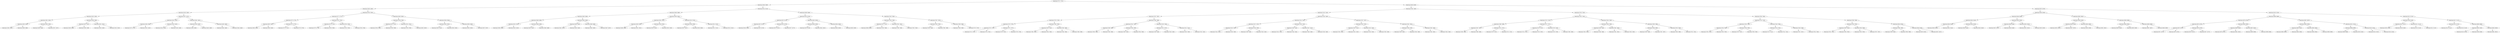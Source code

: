 digraph G{
1394360120 [label="Node{data=[7371, 7371]}"]
1394360120 -> 1389442280
1389442280 [label="Node{data=[5008, 5008]}"]
1389442280 -> 453004320
453004320 [label="Node{data=[2465, 2465]}"]
453004320 -> 35595782
35595782 [label="Node{data=[2336, 2336]}"]
35595782 -> 810036354
810036354 [label="Node{data=[2295, 2295]}"]
810036354 -> 1810180119
1810180119 [label="Node{data=[1891, 1891]}"]
1810180119 -> 1922897927
1922897927 [label="Node{data=[1859, 1859]}"]
1922897927 -> 164183876
164183876 [label="Node{data=[1830, 1830]}"]
1922897927 -> 2022981315
2022981315 [label="Node{data=[1866, 1866]}"]
1810180119 -> 989008982
989008982 [label="Node{data=[1893, 1893]}"]
989008982 -> 548695599
548695599 [label="Node{data=[1892, 1892]}"]
989008982 -> 1615283810
1615283810 [label="Node{data=[2027, 2027]}"]
810036354 -> 964435599
964435599 [label="Node{data=[2299, 2299]}"]
964435599 -> 462421074
462421074 [label="Node{data=[2297, 2297]}"]
462421074 -> 415837210
415837210 [label="Node{data=[2296, 2296]}"]
462421074 -> 1114053943
1114053943 [label="Node{data=[2298, 2298]}"]
964435599 -> 464976786
464976786 [label="Node{data=[2301, 2301]}"]
464976786 -> 2143287770
2143287770 [label="Node{data=[2300, 2300]}"]
464976786 -> 784835531
784835531 [label="Node{data=[2302, 2302]}"]
35595782 -> 1412668801
1412668801 [label="Node{data=[2457, 2457]}"]
1412668801 -> 2029356798
2029356798 [label="Node{data=[2453, 2453]}"]
2029356798 -> 2013581587
2013581587 [label="Node{data=[2384, 2384]}"]
2013581587 -> 1800334371
1800334371 [label="Node{data=[2375, 2375]}"]
2013581587 -> 601467742
601467742 [label="Node{data=[2452, 2452]}"]
2029356798 -> 2010061741
2010061741 [label="Node{data=[2455, 2455]}"]
2010061741 -> 698204174
698204174 [label="Node{data=[2454, 2454]}"]
2010061741 -> 900603626
900603626 [label="Node{data=[2456, 2456]}"]
1412668801 -> 1539555418
1539555418 [label="Node{data=[2461, 2461]}"]
1539555418 -> 1415494396
1415494396 [label="Node{data=[2459, 2459]}"]
1415494396 -> 319069641
319069641 [label="Node{data=[2458, 2458]}"]
1415494396 -> 1444452365
1444452365 [label="Node{data=[2460, 2460]}"]
1539555418 -> 320623492
320623492 [label="Node{data=[2463, 2463]}"]
320623492 -> 842302017
842302017 [label="Node{data=[2462, 2462]}"]
320623492 -> 90811163
90811163 [label="Node{data=[2464, 2464]}"]
453004320 -> 396591947
396591947 [label="Node{data=[3785, 3785]}"]
396591947 -> 1725067848
1725067848 [label="Node{data=[3777, 3777]}"]
1725067848 -> 1893909081
1893909081 [label="Node{data=[3773, 3773]}"]
1893909081 -> 949722669
949722669 [label="Node{data=[3607, 3607]}"]
949722669 -> 858385326
858385326 [label="Node{data=[2683, 2683]}"]
949722669 -> 1176276913
1176276913 [label="Node{data=[3620, 3620]}"]
1893909081 -> 537554209
537554209 [label="Node{data=[3775, 3775]}"]
537554209 -> 1141175803
1141175803 [label="Node{data=[3774, 3774]}"]
537554209 -> 948703822
948703822 [label="Node{data=[3776, 3776]}"]
1725067848 -> 449799145
449799145 [label="Node{data=[3781, 3781]}"]
449799145 -> 1776252660
1776252660 [label="Node{data=[3779, 3779]}"]
1776252660 -> 169340185
169340185 [label="Node{data=[3778, 3778]}"]
1776252660 -> 1389461623
1389461623 [label="Node{data=[3780, 3780]}"]
449799145 -> 870347247
870347247 [label="Node{data=[3783, 3783]}"]
870347247 -> 563796401
563796401 [label="Node{data=[3782, 3782]}"]
870347247 -> 349214654
349214654 [label="Node{data=[3784, 3784]}"]
396591947 -> 1255960427
1255960427 [label="Node{data=[5000, 5000]}"]
1255960427 -> 2047017174
2047017174 [label="Node{data=[3789, 3789]}"]
2047017174 -> 220404086
220404086 [label="Node{data=[3787, 3787]}"]
220404086 -> 492700171
492700171 [label="Node{data=[3786, 3786]}"]
220404086 -> 877691388
877691388 [label="Node{data=[3788, 3788]}"]
2047017174 -> 1454846480
1454846480 [label="Node{data=[3791, 3791]}"]
1454846480 -> 1137338649
1137338649 [label="Node{data=[3790, 3790]}"]
1454846480 -> 787051825
787051825 [label="Node{data=[4925, 4925]}"]
1255960427 -> 503729777
503729777 [label="Node{data=[5004, 5004]}"]
503729777 -> 1900988435
1900988435 [label="Node{data=[5002, 5002]}"]
1900988435 -> 1641870722
1641870722 [label="Node{data=[5001, 5001]}"]
1900988435 -> 83448949
83448949 [label="Node{data=[5003, 5003]}"]
503729777 -> 673249117
673249117 [label="Node{data=[5006, 5006]}"]
673249117 -> 799648794
799648794 [label="Node{data=[5005, 5005]}"]
673249117 -> 702491784
702491784 [label="Node{data=[5007, 5007]}"]
1389442280 -> 1741397818
1741397818 [label="Node{data=[5514, 5514]}"]
1741397818 -> 1216218753
1216218753 [label="Node{data=[5498, 5498]}"]
1216218753 -> 710257384
710257384 [label="Node{data=[5490, 5490]}"]
710257384 -> 2059302982
2059302982 [label="Node{data=[5486, 5486]}"]
2059302982 -> 1094126180
1094126180 [label="Node{data=[5010, 5010]}"]
1094126180 -> 2034587341
2034587341 [label="Node{data=[5009, 5009]}"]
1094126180 -> 2126553575
2126553575 [label="Node{data=[5423, 5423]}"]
2059302982 -> 2000001585
2000001585 [label="Node{data=[5488, 5488]}"]
2000001585 -> 237554329
237554329 [label="Node{data=[5487, 5487]}"]
2000001585 -> 1560811183
1560811183 [label="Node{data=[5489, 5489]}"]
710257384 -> 649874288
649874288 [label="Node{data=[5494, 5494]}"]
649874288 -> 2097396100
2097396100 [label="Node{data=[5492, 5492]}"]
2097396100 -> 901236927
901236927 [label="Node{data=[5491, 5491]}"]
2097396100 -> 672599496
672599496 [label="Node{data=[5493, 5493]}"]
649874288 -> 1815360625
1815360625 [label="Node{data=[5496, 5496]}"]
1815360625 -> 211513322
211513322 [label="Node{data=[5495, 5495]}"]
1815360625 -> 123907318
123907318 [label="Node{data=[5497, 5497]}"]
1216218753 -> 386635935
386635935 [label="Node{data=[5506, 5506]}"]
386635935 -> 1515303347
1515303347 [label="Node{data=[5502, 5502]}"]
1515303347 -> 224555308
224555308 [label="Node{data=[5500, 5500]}"]
224555308 -> 527788394
527788394 [label="Node{data=[5499, 5499]}"]
224555308 -> 1425130875
1425130875 [label="Node{data=[5501, 5501]}"]
1515303347 -> 58342015
58342015 [label="Node{data=[5504, 5504]}"]
58342015 -> 495960109
495960109 [label="Node{data=[5503, 5503]}"]
58342015 -> 688243919
688243919 [label="Node{data=[5505, 5505]}"]
386635935 -> 1929713289
1929713289 [label="Node{data=[5510, 5510]}"]
1929713289 -> 561935188
561935188 [label="Node{data=[5508, 5508]}"]
561935188 -> 1116946942
1116946942 [label="Node{data=[5507, 5507]}"]
561935188 -> 1161283295
1161283295 [label="Node{data=[5509, 5509]}"]
1929713289 -> 517808558
517808558 [label="Node{data=[5512, 5512]}"]
517808558 -> 1282086386
1282086386 [label="Node{data=[5511, 5511]}"]
517808558 -> 347025712
347025712 [label="Node{data=[5513, 5513]}"]
1741397818 -> 1867844676
1867844676 [label="Node{data=[6286, 6286]}"]
1867844676 -> 410161233
410161233 [label="Node{data=[6278, 6278]}"]
410161233 -> 211997224
211997224 [label="Node{data=[6274, 6274]}"]
211997224 -> 1642677309
1642677309 [label="Node{data=[6272, 6272]}"]
1642677309 -> 647582568
647582568 [label="Node{data=[5546, 5546]}"]
1642677309 -> 719699954
719699954 [label="Node{data=[6273, 6273]}"]
211997224 -> 818678548
818678548 [label="Node{data=[6276, 6276]}"]
818678548 -> 456096156
456096156 [label="Node{data=[6275, 6275]}"]
818678548 -> 2009168770
2009168770 [label="Node{data=[6277, 6277]}"]
410161233 -> 1885094055
1885094055 [label="Node{data=[6282, 6282]}"]
1885094055 -> 538468627
538468627 [label="Node{data=[6280, 6280]}"]
538468627 -> 1075519253
1075519253 [label="Node{data=[6279, 6279]}"]
538468627 -> 1014657535
1014657535 [label="Node{data=[6281, 6281]}"]
1885094055 -> 774981551
774981551 [label="Node{data=[6284, 6284]}"]
774981551 -> 1304607619
1304607619 [label="Node{data=[6283, 6283]}"]
774981551 -> 1429857945
1429857945 [label="Node{data=[6285, 6285]}"]
1867844676 -> 983797832
983797832 [label="Node{data=[7363, 7363]}"]
983797832 -> 512468108
512468108 [label="Node{data=[7359, 7359]}"]
512468108 -> 1187846781
1187846781 [label="Node{data=[7357, 7357]}"]
1187846781 -> 1549414675
1549414675 [label="Node{data=[6298, 6298]}"]
1187846781 -> 2052971264
2052971264 [label="Node{data=[7358, 7358]}"]
512468108 -> 967945987
967945987 [label="Node{data=[7361, 7361]}"]
967945987 -> 394351802
394351802 [label="Node{data=[7360, 7360]}"]
967945987 -> 442383856
442383856 [label="Node{data=[7362, 7362]}"]
983797832 -> 248475744
248475744 [label="Node{data=[7367, 7367]}"]
248475744 -> 976363277
976363277 [label="Node{data=[7365, 7365]}"]
976363277 -> 663464053
663464053 [label="Node{data=[7364, 7364]}"]
976363277 -> 1280417993
1280417993 [label="Node{data=[7366, 7366]}"]
248475744 -> 971543891
971543891 [label="Node{data=[7369, 7369]}"]
971543891 -> 319307540
319307540 [label="Node{data=[7368, 7368]}"]
971543891 -> 1773856000
1773856000 [label="Node{data=[7370, 7370]}"]
1394360120 -> 673990422
673990422 [label="Node{data=[8338, 8338]}"]
673990422 -> 1435700557
1435700557 [label="Node{data=[7465, 7465]}"]
1435700557 -> 129071220
129071220 [label="Node{data=[7433, 7433]}"]
129071220 -> 958205799
958205799 [label="Node{data=[7387, 7387]}"]
958205799 -> 1933831077
1933831077 [label="Node{data=[7379, 7379]}"]
1933831077 -> 1056405989
1056405989 [label="Node{data=[7375, 7375]}"]
1056405989 -> 839505047
839505047 [label="Node{data=[7373, 7373]}"]
839505047 -> 1673433990
1673433990 [label="Node{data=[7372, 7372]}"]
839505047 -> 265044631
265044631 [label="Node{data=[7374, 7374]}"]
1056405989 -> 175188698
175188698 [label="Node{data=[7377, 7377]}"]
175188698 -> 1981872751
1981872751 [label="Node{data=[7376, 7376]}"]
175188698 -> 1637184910
1637184910 [label="Node{data=[7378, 7378]}"]
1933831077 -> 203443153
203443153 [label="Node{data=[7383, 7383]}"]
203443153 -> 251955061
251955061 [label="Node{data=[7381, 7381]}"]
251955061 -> 2122770296
2122770296 [label="Node{data=[7380, 7380]}"]
251955061 -> 888521763
888521763 [label="Node{data=[7382, 7382]}"]
203443153 -> 973434799
973434799 [label="Node{data=[7385, 7385]}"]
973434799 -> 294746293
294746293 [label="Node{data=[7384, 7384]}"]
973434799 -> 1491464408
1491464408 [label="Node{data=[7386, 7386]}"]
958205799 -> 1110176571
1110176571 [label="Node{data=[7399, 7399]}"]
1110176571 -> 1396872390
1396872390 [label="Node{data=[7391, 7391]}"]
1396872390 -> 1225530059
1225530059 [label="Node{data=[7389, 7389]}"]
1225530059 -> 1041776642
1041776642 [label="Node{data=[7388, 7388]}"]
1225530059 -> 599252689
599252689 [label="Node{data=[7390, 7390]}"]
1396872390 -> 1679071941
1679071941 [label="Node{data=[7393, 7393]}"]
1679071941 -> 1306988238
1306988238 [label="Node{data=[7392, 7392]}"]
1679071941 -> 822300448
822300448 [label="Node{data=[7394, 7394]}"]
1110176571 -> 752832135
752832135 [label="Node{data=[7429, 7429]}"]
752832135 -> 1826437995
1826437995 [label="Node{data=[7427, 7427]}"]
1826437995 -> 423217472
423217472 [label="Node{data=[7426, 7426]}"]
1826437995 -> 854126344
854126344 [label="Node{data=[7428, 7428]}"]
752832135 -> 1687499940
1687499940 [label="Node{data=[7431, 7431]}"]
1687499940 -> 1637240126
1637240126 [label="Node{data=[7430, 7430]}"]
1687499940 -> 917695365
917695365 [label="Node{data=[7432, 7432]}"]
129071220 -> 1129825012
1129825012 [label="Node{data=[7449, 7449]}"]
1129825012 -> 237698606
237698606 [label="Node{data=[7441, 7441]}"]
237698606 -> 1569107304
1569107304 [label="Node{data=[7437, 7437]}"]
1569107304 -> 2085198750
2085198750 [label="Node{data=[7435, 7435]}"]
2085198750 -> 24422017
24422017 [label="Node{data=[7434, 7434]}"]
2085198750 -> 1484186383
1484186383 [label="Node{data=[7436, 7436]}"]
1569107304 -> 812902532
812902532 [label="Node{data=[7439, 7439]}"]
812902532 -> 5636223
5636223 [label="Node{data=[7438, 7438]}"]
812902532 -> 607317594
607317594 [label="Node{data=[7440, 7440]}"]
237698606 -> 1270030152
1270030152 [label="Node{data=[7445, 7445]}"]
1270030152 -> 1688992114
1688992114 [label="Node{data=[7443, 7443]}"]
1688992114 -> 1414416480
1414416480 [label="Node{data=[7442, 7442]}"]
1688992114 -> 1740455053
1740455053 [label="Node{data=[7444, 7444]}"]
1270030152 -> 883373677
883373677 [label="Node{data=[7447, 7447]}"]
883373677 -> 259795426
259795426 [label="Node{data=[7446, 7446]}"]
883373677 -> 693595429
693595429 [label="Node{data=[7448, 7448]}"]
1129825012 -> 654337494
654337494 [label="Node{data=[7457, 7457]}"]
654337494 -> 714681093
714681093 [label="Node{data=[7453, 7453]}"]
714681093 -> 1145320589
1145320589 [label="Node{data=[7451, 7451]}"]
1145320589 -> 1458063205
1458063205 [label="Node{data=[7450, 7450]}"]
1145320589 -> 1927456443
1927456443 [label="Node{data=[7452, 7452]}"]
714681093 -> 289438433
289438433 [label="Node{data=[7455, 7455]}"]
289438433 -> 1959121944
1959121944 [label="Node{data=[7454, 7454]}"]
289438433 -> 1619162762
1619162762 [label="Node{data=[7456, 7456]}"]
654337494 -> 129160031
129160031 [label="Node{data=[7461, 7461]}"]
129160031 -> 364324410
364324410 [label="Node{data=[7459, 7459]}"]
364324410 -> 1325946240
1325946240 [label="Node{data=[7458, 7458]}"]
364324410 -> 1011702989
1011702989 [label="Node{data=[7460, 7460]}"]
129160031 -> 762595376
762595376 [label="Node{data=[7463, 7463]}"]
762595376 -> 22949202
22949202 [label="Node{data=[7462, 7462]}"]
762595376 -> 209181868
209181868 [label="Node{data=[7464, 7464]}"]
1435700557 -> 1510626011
1510626011 [label="Node{data=[7502, 7502]}"]
1510626011 -> 1429251170
1429251170 [label="Node{data=[7481, 7481]}"]
1429251170 -> 636757803
636757803 [label="Node{data=[7473, 7473]}"]
636757803 -> 391388549
391388549 [label="Node{data=[7469, 7469]}"]
391388549 -> 532683070
532683070 [label="Node{data=[7467, 7467]}"]
532683070 -> 1325640976
1325640976 [label="Node{data=[7466, 7466]}"]
532683070 -> 1271535268
1271535268 [label="Node{data=[7468, 7468]}"]
391388549 -> 2084934253
2084934253 [label="Node{data=[7471, 7471]}"]
2084934253 -> 1674804530
1674804530 [label="Node{data=[7470, 7470]}"]
2084934253 -> 837429109
837429109 [label="Node{data=[7472, 7472]}"]
636757803 -> 713980122
713980122 [label="Node{data=[7477, 7477]}"]
713980122 -> 2047361308
2047361308 [label="Node{data=[7475, 7475]}"]
2047361308 -> 38439298
38439298 [label="Node{data=[7474, 7474]}"]
2047361308 -> 1652279089
1652279089 [label="Node{data=[7476, 7476]}"]
713980122 -> 1005202188
1005202188 [label="Node{data=[7479, 7479]}"]
1005202188 -> 55745996
55745996 [label="Node{data=[7478, 7478]}"]
1005202188 -> 1434583741
1434583741 [label="Node{data=[7480, 7480]}"]
1429251170 -> 1769739635
1769739635 [label="Node{data=[7494, 7494]}"]
1769739635 -> 52748571
52748571 [label="Node{data=[7490, 7490]}"]
52748571 -> 336572494
336572494 [label="Node{data=[7483, 7483]}"]
336572494 -> 1365102488
1365102488 [label="Node{data=[7482, 7482]}"]
336572494 -> 1476628301
1476628301 [label="Node{data=[7484, 7484]}"]
52748571 -> 2089521519
2089521519 [label="Node{data=[7492, 7492]}"]
2089521519 -> 359646064
359646064 [label="Node{data=[7491, 7491]}"]
2089521519 -> 712113994
712113994 [label="Node{data=[7493, 7493]}"]
1769739635 -> 1850504366
1850504366 [label="Node{data=[7498, 7498]}"]
1850504366 -> 1324122337
1324122337 [label="Node{data=[7496, 7496]}"]
1324122337 -> 628342287
628342287 [label="Node{data=[7495, 7495]}"]
1324122337 -> 14519876
14519876 [label="Node{data=[7497, 7497]}"]
1850504366 -> 230257653
230257653 [label="Node{data=[7500, 7500]}"]
230257653 -> 662180139
662180139 [label="Node{data=[7499, 7499]}"]
230257653 -> 532893709
532893709 [label="Node{data=[7501, 7501]}"]
1510626011 -> 1929400863
1929400863 [label="Node{data=[7604, 7604]}"]
1929400863 -> 903913809
903913809 [label="Node{data=[7510, 7510]}"]
903913809 -> 1391857551
1391857551 [label="Node{data=[7506, 7506]}"]
1391857551 -> 1471184612
1471184612 [label="Node{data=[7504, 7504]}"]
1471184612 -> 642862759
642862759 [label="Node{data=[7503, 7503]}"]
1471184612 -> 369854741
369854741 [label="Node{data=[7505, 7505]}"]
1391857551 -> 1952671276
1952671276 [label="Node{data=[7508, 7508]}"]
1952671276 -> 552628506
552628506 [label="Node{data=[7507, 7507]}"]
1952671276 -> 209205205
209205205 [label="Node{data=[7509, 7509]}"]
903913809 -> 1190220910
1190220910 [label="Node{data=[7546, 7546]}"]
1190220910 -> 701241498
701241498 [label="Node{data=[7516, 7516]}"]
701241498 -> 177722392
177722392 [label="Node{data=[7511, 7511]}"]
701241498 -> 1201445888
1201445888 [label="Node{data=[7541, 7541]}"]
1190220910 -> 193127097
193127097 [label="Node{data=[7548, 7548]}"]
193127097 -> 1111696283
1111696283 [label="Node{data=[7547, 7547]}"]
193127097 -> 1983912159
1983912159 [label="Node{data=[7582, 7582]}"]
1929400863 -> 1436542603
1436542603 [label="Node{data=[7858, 7858]}"]
1436542603 -> 1226068395
1226068395 [label="Node{data=[7854, 7854]}"]
1226068395 -> 311491817
311491817 [label="Node{data=[7852, 7852]}"]
311491817 -> 1692436612
1692436612 [label="Node{data=[7851, 7851]}"]
311491817 -> 1323405613
1323405613 [label="Node{data=[7853, 7853]}"]
1226068395 -> 630397011
630397011 [label="Node{data=[7856, 7856]}"]
630397011 -> 821157820
821157820 [label="Node{data=[7855, 7855]}"]
630397011 -> 1345705358
1345705358 [label="Node{data=[7857, 7857]}"]
1436542603 -> 312430172
312430172 [label="Node{data=[8334, 8334]}"]
312430172 -> 796102108
796102108 [label="Node{data=[7860, 7860]}"]
796102108 -> 297909169
297909169 [label="Node{data=[7859, 7859]}"]
796102108 -> 1873188258
1873188258 [label="Node{data=[7998, 7998]}"]
312430172 -> 119790500
119790500 [label="Node{data=[8336, 8336]}"]
119790500 -> 881699825
881699825 [label="Node{data=[8335, 8335]}"]
119790500 -> 671978210
671978210 [label="Node{data=[8337, 8337]}"]
673990422 -> 1935481284
1935481284 [label="Node{data=[8370, 8370]}"]
1935481284 -> 1790579440
1790579440 [label="Node{data=[8354, 8354]}"]
1790579440 -> 867298933
867298933 [label="Node{data=[8346, 8346]}"]
867298933 -> 2003820643
2003820643 [label="Node{data=[8342, 8342]}"]
2003820643 -> 1818711155
1818711155 [label="Node{data=[8340, 8340]}"]
1818711155 -> 1458628253
1458628253 [label="Node{data=[8339, 8339]}"]
1818711155 -> 1779333232
1779333232 [label="Node{data=[8341, 8341]}"]
2003820643 -> 1659564458
1659564458 [label="Node{data=[8344, 8344]}"]
1659564458 -> 880342344
880342344 [label="Node{data=[8343, 8343]}"]
1659564458 -> 1710045524
1710045524 [label="Node{data=[8345, 8345]}"]
867298933 -> 2092499041
2092499041 [label="Node{data=[8350, 8350]}"]
2092499041 -> 1240193533
1240193533 [label="Node{data=[8348, 8348]}"]
1240193533 -> 986359613
986359613 [label="Node{data=[8347, 8347]}"]
1240193533 -> 920723113
920723113 [label="Node{data=[8349, 8349]}"]
2092499041 -> 40872476
40872476 [label="Node{data=[8352, 8352]}"]
40872476 -> 366788509
366788509 [label="Node{data=[8351, 8351]}"]
40872476 -> 2051019092
2051019092 [label="Node{data=[8353, 8353]}"]
1790579440 -> 1147817187
1147817187 [label="Node{data=[8362, 8362]}"]
1147817187 -> 992616760
992616760 [label="Node{data=[8358, 8358]}"]
992616760 -> 1266303383
1266303383 [label="Node{data=[8356, 8356]}"]
1266303383 -> 826942237
826942237 [label="Node{data=[8355, 8355]}"]
1266303383 -> 668040323
668040323 [label="Node{data=[8357, 8357]}"]
992616760 -> 1293462176
1293462176 [label="Node{data=[8360, 8360]}"]
1293462176 -> 1417096301
1417096301 [label="Node{data=[8359, 8359]}"]
1293462176 -> 876986165
876986165 [label="Node{data=[8361, 8361]}"]
1147817187 -> 408741978
408741978 [label="Node{data=[8366, 8366]}"]
408741978 -> 278465627
278465627 [label="Node{data=[8364, 8364]}"]
278465627 -> 2103463521
2103463521 [label="Node{data=[8363, 8363]}"]
278465627 -> 1690692335
1690692335 [label="Node{data=[8365, 8365]}"]
408741978 -> 455393301
455393301 [label="Node{data=[8368, 8368]}"]
455393301 -> 1132985598
1132985598 [label="Node{data=[8367, 8367]}"]
455393301 -> 1022079401
1022079401 [label="Node{data=[8369, 8369]}"]
1935481284 -> 1999808073
1999808073 [label="Node{data=[9105, 9105]}"]
1999808073 -> 1252783314
1252783314 [label="Node{data=[9089, 9089]}"]
1252783314 -> 909611381
909611381 [label="Node{data=[8378, 8378]}"]
909611381 -> 1471158499
1471158499 [label="Node{data=[8374, 8374]}"]
1471158499 -> 903019698
903019698 [label="Node{data=[8372, 8372]}"]
903019698 -> 550147006
550147006 [label="Node{data=[8371, 8371]}"]
903019698 -> 712774379
712774379 [label="Node{data=[8373, 8373]}"]
1471158499 -> 2111594567
2111594567 [label="Node{data=[8376, 8376]}"]
2111594567 -> 1598628898
1598628898 [label="Node{data=[8375, 8375]}"]
2111594567 -> 728374038
728374038 [label="Node{data=[8377, 8377]}"]
909611381 -> 1632354266
1632354266 [label="Node{data=[9085, 9085]}"]
1632354266 -> 2139825644
2139825644 [label="Node{data=[8380, 8380]}"]
2139825644 -> 1777690123
1777690123 [label="Node{data=[8379, 8379]}"]
2139825644 -> 305947272
305947272 [label="Node{data=[8381, 8381]}"]
1632354266 -> 775268986
775268986 [label="Node{data=[9087, 9087]}"]
775268986 -> 137842197
137842197 [label="Node{data=[9086, 9086]}"]
775268986 -> 1253090342
1253090342 [label="Node{data=[9088, 9088]}"]
1252783314 -> 1005172698
1005172698 [label="Node{data=[9097, 9097]}"]
1005172698 -> 940358823
940358823 [label="Node{data=[9093, 9093]}"]
940358823 -> 175708757
175708757 [label="Node{data=[9091, 9091]}"]
175708757 -> 1168580264
1168580264 [label="Node{data=[9090, 9090]}"]
175708757 -> 856041121
856041121 [label="Node{data=[9092, 9092]}"]
940358823 -> 1857183202
1857183202 [label="Node{data=[9095, 9095]}"]
1857183202 -> 752572883
752572883 [label="Node{data=[9094, 9094]}"]
1857183202 -> 1374965950
1374965950 [label="Node{data=[9096, 9096]}"]
1005172698 -> 1397049103
1397049103 [label="Node{data=[9101, 9101]}"]
1397049103 -> 795102664
795102664 [label="Node{data=[9099, 9099]}"]
795102664 -> 1502055478
1502055478 [label="Node{data=[9098, 9098]}"]
795102664 -> 704992792
704992792 [label="Node{data=[9100, 9100]}"]
1397049103 -> 1400963432
1400963432 [label="Node{data=[9103, 9103]}"]
1400963432 -> 1577454813
1577454813 [label="Node{data=[9102, 9102]}"]
1400963432 -> 998624535
998624535 [label="Node{data=[9104, 9104]}"]
1999808073 -> 1001454057
1001454057 [label="Node{data=[9113, 9113]}"]
1001454057 -> 1616983478
1616983478 [label="Node{data=[9109, 9109]}"]
1616983478 -> 250592643
250592643 [label="Node{data=[9107, 9107]}"]
250592643 -> 462894140
462894140 [label="Node{data=[9106, 9106]}"]
250592643 -> 659880214
659880214 [label="Node{data=[9108, 9108]}"]
1616983478 -> 1324459215
1324459215 [label="Node{data=[9111, 9111]}"]
1324459215 -> 1023482679
1023482679 [label="Node{data=[9110, 9110]}"]
1324459215 -> 529923711
529923711 [label="Node{data=[9112, 9112]}"]
1001454057 -> 520698066
520698066 [label="Node{data=[9117, 9117]}"]
520698066 -> 1553801248
1553801248 [label="Node{data=[9115, 9115]}"]
1553801248 -> 1768964135
1768964135 [label="Node{data=[9114, 9114]}"]
1553801248 -> 1495678320
1495678320 [label="Node{data=[9116, 9116]}"]
520698066 -> 255803694
255803694 [label="Node{data=[9609, 9609]}"]
255803694 -> 982973641
982973641 [label="Node{data=[9305, 9305]}"]
982973641 -> 1368191684
1368191684 [label="Node{data=[9118, 9118]}"]
982973641 -> 967411768
967411768 [label="Node{data=[9338, 9338]}"]
255803694 -> 1282054162
1282054162 [label="Node{data=[9818, 9818]}"]
1282054162 -> 1100436962
1100436962 [label="Node{data=[9851, 9851]}"]
}